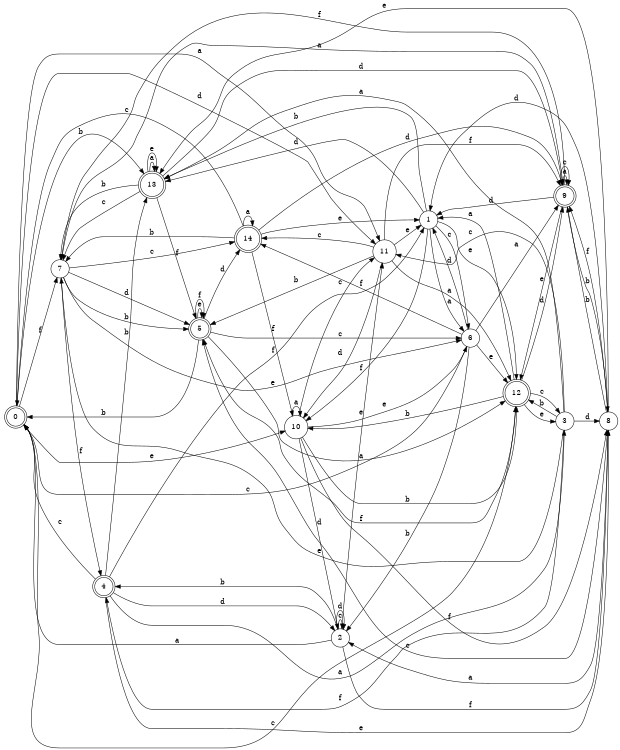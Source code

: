 digraph n12_2 {
__start0 [label="" shape="none"];

rankdir=LR;
size="8,5";

s0 [style="rounded,filled", color="black", fillcolor="white" shape="doublecircle", label="0"];
s1 [style="filled", color="black", fillcolor="white" shape="circle", label="1"];
s2 [style="filled", color="black", fillcolor="white" shape="circle", label="2"];
s3 [style="filled", color="black", fillcolor="white" shape="circle", label="3"];
s4 [style="rounded,filled", color="black", fillcolor="white" shape="doublecircle", label="4"];
s5 [style="rounded,filled", color="black", fillcolor="white" shape="doublecircle", label="5"];
s6 [style="filled", color="black", fillcolor="white" shape="circle", label="6"];
s7 [style="filled", color="black", fillcolor="white" shape="circle", label="7"];
s8 [style="filled", color="black", fillcolor="white" shape="circle", label="8"];
s9 [style="rounded,filled", color="black", fillcolor="white" shape="doublecircle", label="9"];
s10 [style="filled", color="black", fillcolor="white" shape="circle", label="10"];
s11 [style="filled", color="black", fillcolor="white" shape="circle", label="11"];
s12 [style="rounded,filled", color="black", fillcolor="white" shape="doublecircle", label="12"];
s13 [style="rounded,filled", color="black", fillcolor="white" shape="doublecircle", label="13"];
s14 [style="rounded,filled", color="black", fillcolor="white" shape="doublecircle", label="14"];
s0 -> s11 [label="a"];
s0 -> s13 [label="b"];
s0 -> s12 [label="c"];
s0 -> s11 [label="d"];
s0 -> s10 [label="e"];
s0 -> s7 [label="f"];
s1 -> s6 [label="a"];
s1 -> s13 [label="b"];
s1 -> s6 [label="c"];
s1 -> s13 [label="d"];
s1 -> s12 [label="e"];
s1 -> s10 [label="f"];
s2 -> s0 [label="a"];
s2 -> s4 [label="b"];
s2 -> s2 [label="c"];
s2 -> s2 [label="d"];
s2 -> s11 [label="e"];
s2 -> s8 [label="f"];
s3 -> s13 [label="a"];
s3 -> s12 [label="b"];
s3 -> s11 [label="c"];
s3 -> s8 [label="d"];
s3 -> s7 [label="e"];
s3 -> s4 [label="f"];
s4 -> s3 [label="a"];
s4 -> s13 [label="b"];
s4 -> s0 [label="c"];
s4 -> s2 [label="d"];
s4 -> s8 [label="e"];
s4 -> s1 [label="f"];
s5 -> s12 [label="a"];
s5 -> s0 [label="b"];
s5 -> s6 [label="c"];
s5 -> s14 [label="d"];
s5 -> s5 [label="e"];
s5 -> s5 [label="f"];
s6 -> s9 [label="a"];
s6 -> s2 [label="b"];
s6 -> s0 [label="c"];
s6 -> s1 [label="d"];
s6 -> s12 [label="e"];
s6 -> s14 [label="f"];
s7 -> s9 [label="a"];
s7 -> s5 [label="b"];
s7 -> s14 [label="c"];
s7 -> s5 [label="d"];
s7 -> s6 [label="e"];
s7 -> s4 [label="f"];
s8 -> s2 [label="a"];
s8 -> s9 [label="b"];
s8 -> s5 [label="c"];
s8 -> s1 [label="d"];
s8 -> s13 [label="e"];
s8 -> s9 [label="f"];
s9 -> s9 [label="a"];
s9 -> s8 [label="b"];
s9 -> s9 [label="c"];
s9 -> s1 [label="d"];
s9 -> s12 [label="e"];
s9 -> s7 [label="f"];
s10 -> s10 [label="a"];
s10 -> s12 [label="b"];
s10 -> s11 [label="c"];
s10 -> s2 [label="d"];
s10 -> s6 [label="e"];
s10 -> s8 [label="f"];
s11 -> s12 [label="a"];
s11 -> s5 [label="b"];
s11 -> s14 [label="c"];
s11 -> s10 [label="d"];
s11 -> s1 [label="e"];
s11 -> s9 [label="f"];
s12 -> s1 [label="a"];
s12 -> s10 [label="b"];
s12 -> s3 [label="c"];
s12 -> s9 [label="d"];
s12 -> s3 [label="e"];
s12 -> s5 [label="f"];
s13 -> s13 [label="a"];
s13 -> s7 [label="b"];
s13 -> s7 [label="c"];
s13 -> s9 [label="d"];
s13 -> s13 [label="e"];
s13 -> s5 [label="f"];
s14 -> s14 [label="a"];
s14 -> s7 [label="b"];
s14 -> s0 [label="c"];
s14 -> s9 [label="d"];
s14 -> s1 [label="e"];
s14 -> s10 [label="f"];

}